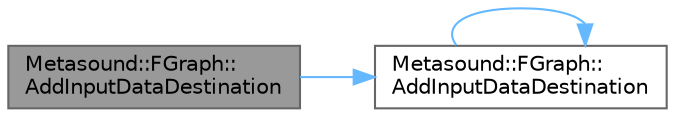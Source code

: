 digraph "Metasound::FGraph::AddInputDataDestination"
{
 // INTERACTIVE_SVG=YES
 // LATEX_PDF_SIZE
  bgcolor="transparent";
  edge [fontname=Helvetica,fontsize=10,labelfontname=Helvetica,labelfontsize=10];
  node [fontname=Helvetica,fontsize=10,shape=box,height=0.2,width=0.4];
  rankdir="LR";
  Node1 [id="Node000001",label="Metasound::FGraph::\lAddInputDataDestination",height=0.2,width=0.4,color="gray40", fillcolor="grey60", style="filled", fontcolor="black",tooltip="Add an input data destination to describe how data provided outside this graph should be routed inter..."];
  Node1 -> Node2 [id="edge1_Node000001_Node000002",color="steelblue1",style="solid",tooltip=" "];
  Node2 [id="Node000002",label="Metasound::FGraph::\lAddInputDataDestination",height=0.2,width=0.4,color="grey40", fillcolor="white", style="filled",URL="$d1/d08/classMetasound_1_1FGraph.html#a22787fac684c9954f7fa72f40184e599",tooltip="Add an input data destination to describe how data provided outside this graph should be routed inter..."];
  Node2 -> Node2 [id="edge2_Node000002_Node000002",color="steelblue1",style="solid",tooltip=" "];
}

